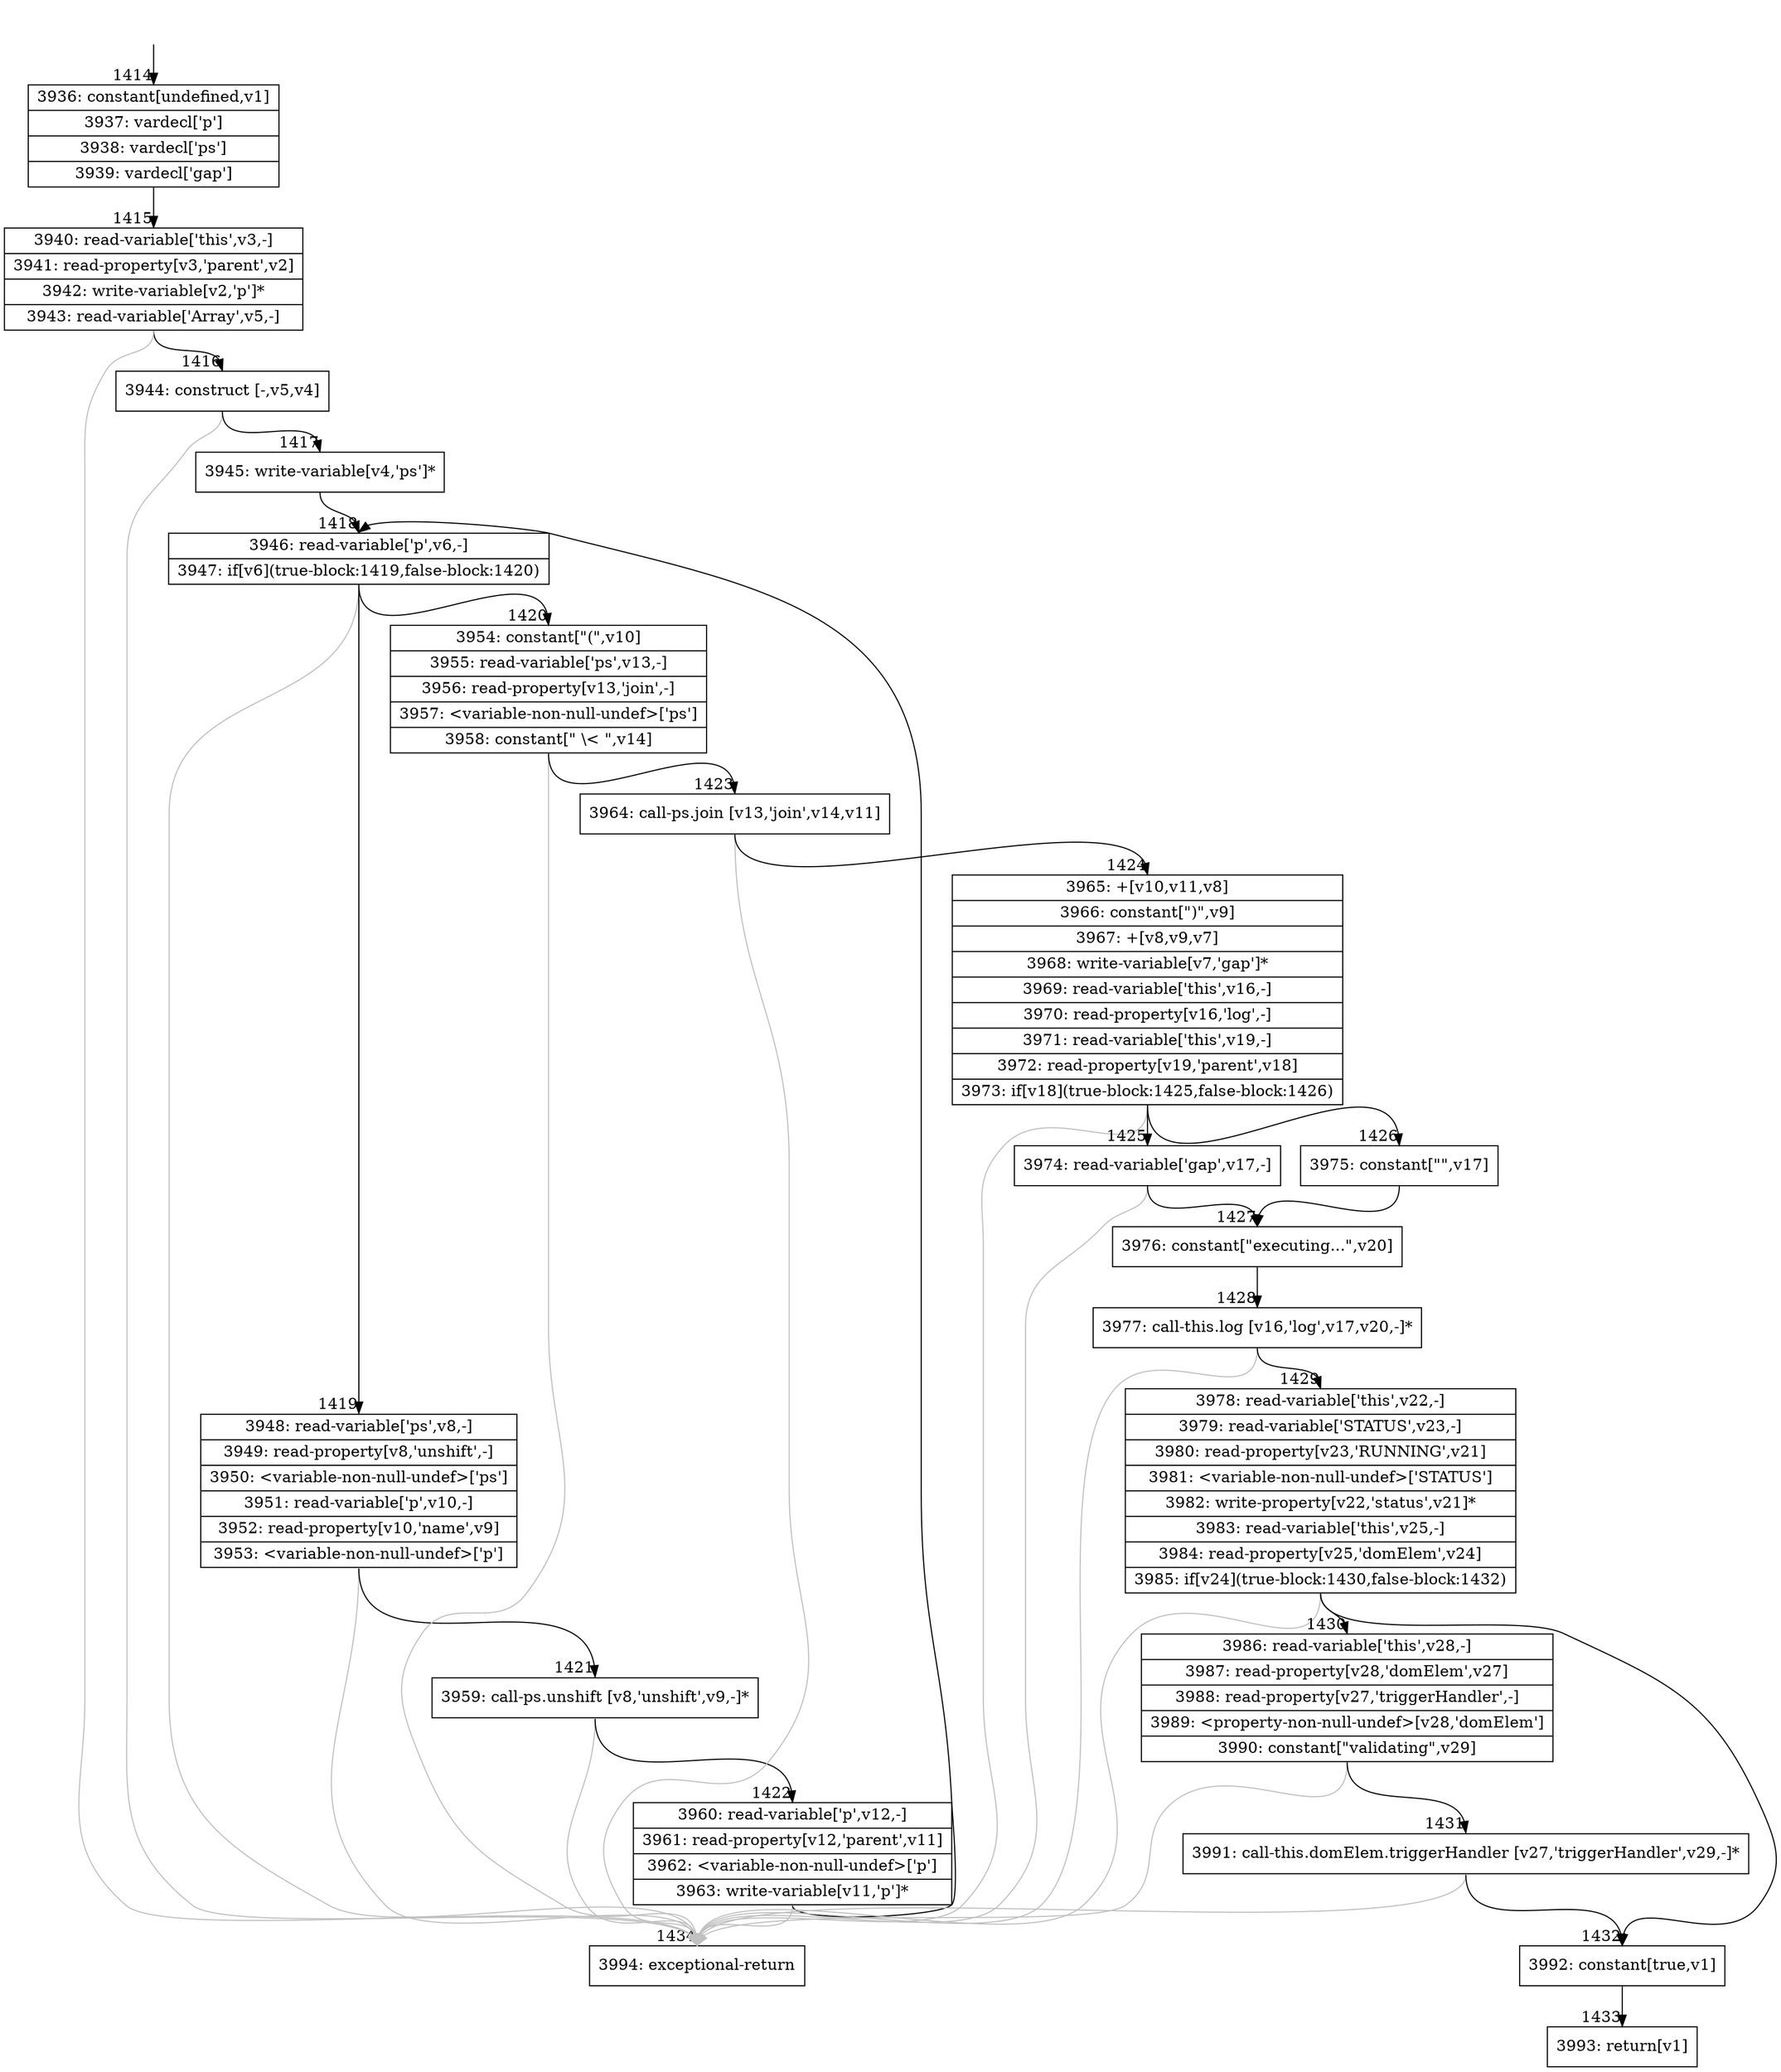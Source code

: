 digraph {
rankdir="TD"
BB_entry131[shape=none,label=""];
BB_entry131 -> BB1414 [tailport=s, headport=n, headlabel="    1414"]
BB1414 [shape=record label="{3936: constant[undefined,v1]|3937: vardecl['p']|3938: vardecl['ps']|3939: vardecl['gap']}" ] 
BB1414 -> BB1415 [tailport=s, headport=n, headlabel="      1415"]
BB1415 [shape=record label="{3940: read-variable['this',v3,-]|3941: read-property[v3,'parent',v2]|3942: write-variable[v2,'p']*|3943: read-variable['Array',v5,-]}" ] 
BB1415 -> BB1416 [tailport=s, headport=n, headlabel="      1416"]
BB1415 -> BB1434 [tailport=s, headport=n, color=gray, headlabel="      1434"]
BB1416 [shape=record label="{3944: construct [-,v5,v4]}" ] 
BB1416 -> BB1417 [tailport=s, headport=n, headlabel="      1417"]
BB1416 -> BB1434 [tailport=s, headport=n, color=gray]
BB1417 [shape=record label="{3945: write-variable[v4,'ps']*}" ] 
BB1417 -> BB1418 [tailport=s, headport=n, headlabel="      1418"]
BB1418 [shape=record label="{3946: read-variable['p',v6,-]|3947: if[v6](true-block:1419,false-block:1420)}" ] 
BB1418 -> BB1419 [tailport=s, headport=n, headlabel="      1419"]
BB1418 -> BB1420 [tailport=s, headport=n, headlabel="      1420"]
BB1418 -> BB1434 [tailport=s, headport=n, color=gray]
BB1419 [shape=record label="{3948: read-variable['ps',v8,-]|3949: read-property[v8,'unshift',-]|3950: \<variable-non-null-undef\>['ps']|3951: read-variable['p',v10,-]|3952: read-property[v10,'name',v9]|3953: \<variable-non-null-undef\>['p']}" ] 
BB1419 -> BB1421 [tailport=s, headport=n, headlabel="      1421"]
BB1419 -> BB1434 [tailport=s, headport=n, color=gray]
BB1420 [shape=record label="{3954: constant[\"(\",v10]|3955: read-variable['ps',v13,-]|3956: read-property[v13,'join',-]|3957: \<variable-non-null-undef\>['ps']|3958: constant[\" \\\< \",v14]}" ] 
BB1420 -> BB1423 [tailport=s, headport=n, headlabel="      1423"]
BB1420 -> BB1434 [tailport=s, headport=n, color=gray]
BB1421 [shape=record label="{3959: call-ps.unshift [v8,'unshift',v9,-]*}" ] 
BB1421 -> BB1422 [tailport=s, headport=n, headlabel="      1422"]
BB1421 -> BB1434 [tailport=s, headport=n, color=gray]
BB1422 [shape=record label="{3960: read-variable['p',v12,-]|3961: read-property[v12,'parent',v11]|3962: \<variable-non-null-undef\>['p']|3963: write-variable[v11,'p']*}" ] 
BB1422 -> BB1418 [tailport=s, headport=n]
BB1422 -> BB1434 [tailport=s, headport=n, color=gray]
BB1423 [shape=record label="{3964: call-ps.join [v13,'join',v14,v11]}" ] 
BB1423 -> BB1424 [tailport=s, headport=n, headlabel="      1424"]
BB1423 -> BB1434 [tailport=s, headport=n, color=gray]
BB1424 [shape=record label="{3965: +[v10,v11,v8]|3966: constant[\")\",v9]|3967: +[v8,v9,v7]|3968: write-variable[v7,'gap']*|3969: read-variable['this',v16,-]|3970: read-property[v16,'log',-]|3971: read-variable['this',v19,-]|3972: read-property[v19,'parent',v18]|3973: if[v18](true-block:1425,false-block:1426)}" ] 
BB1424 -> BB1425 [tailport=s, headport=n, headlabel="      1425"]
BB1424 -> BB1426 [tailport=s, headport=n, headlabel="      1426"]
BB1424 -> BB1434 [tailport=s, headport=n, color=gray]
BB1425 [shape=record label="{3974: read-variable['gap',v17,-]}" ] 
BB1425 -> BB1427 [tailport=s, headport=n, headlabel="      1427"]
BB1425 -> BB1434 [tailport=s, headport=n, color=gray]
BB1426 [shape=record label="{3975: constant[\"\",v17]}" ] 
BB1426 -> BB1427 [tailport=s, headport=n]
BB1427 [shape=record label="{3976: constant[\"executing...\",v20]}" ] 
BB1427 -> BB1428 [tailport=s, headport=n, headlabel="      1428"]
BB1428 [shape=record label="{3977: call-this.log [v16,'log',v17,v20,-]*}" ] 
BB1428 -> BB1429 [tailport=s, headport=n, headlabel="      1429"]
BB1428 -> BB1434 [tailport=s, headport=n, color=gray]
BB1429 [shape=record label="{3978: read-variable['this',v22,-]|3979: read-variable['STATUS',v23,-]|3980: read-property[v23,'RUNNING',v21]|3981: \<variable-non-null-undef\>['STATUS']|3982: write-property[v22,'status',v21]*|3983: read-variable['this',v25,-]|3984: read-property[v25,'domElem',v24]|3985: if[v24](true-block:1430,false-block:1432)}" ] 
BB1429 -> BB1430 [tailport=s, headport=n, headlabel="      1430"]
BB1429 -> BB1432 [tailport=s, headport=n, headlabel="      1432"]
BB1429 -> BB1434 [tailport=s, headport=n, color=gray]
BB1430 [shape=record label="{3986: read-variable['this',v28,-]|3987: read-property[v28,'domElem',v27]|3988: read-property[v27,'triggerHandler',-]|3989: \<property-non-null-undef\>[v28,'domElem']|3990: constant[\"validating\",v29]}" ] 
BB1430 -> BB1431 [tailport=s, headport=n, headlabel="      1431"]
BB1430 -> BB1434 [tailport=s, headport=n, color=gray]
BB1431 [shape=record label="{3991: call-this.domElem.triggerHandler [v27,'triggerHandler',v29,-]*}" ] 
BB1431 -> BB1432 [tailport=s, headport=n]
BB1431 -> BB1434 [tailport=s, headport=n, color=gray]
BB1432 [shape=record label="{3992: constant[true,v1]}" ] 
BB1432 -> BB1433 [tailport=s, headport=n, headlabel="      1433"]
BB1433 [shape=record label="{3993: return[v1]}" ] 
BB1434 [shape=record label="{3994: exceptional-return}" ] 
//#$~ 1320
}
